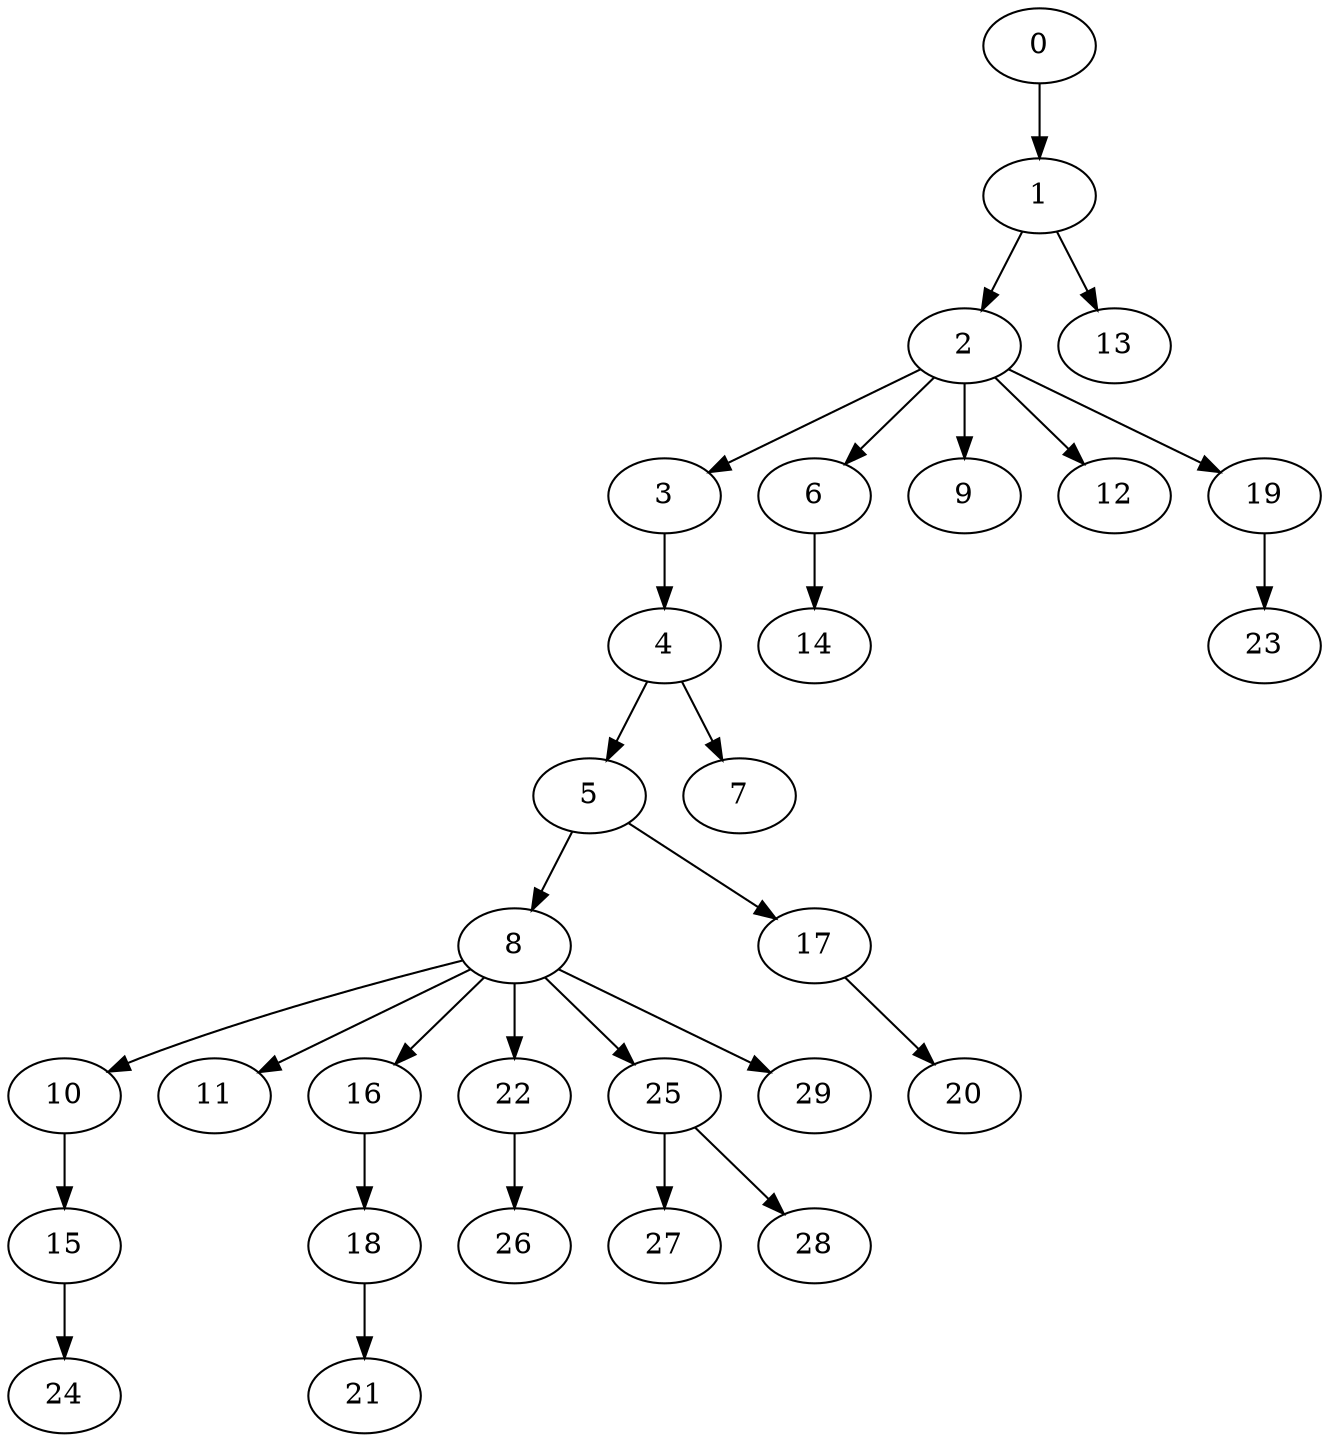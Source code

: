digraph {
	0 [label=0]
	1 [label=1]
	2 [label=2]
	3 [label=3]
	4 [label=4]
	5 [label=5]
	8 [label=8]
	10 [label=10]
	15 [label=15]
	24 [label=24]
	11 [label=11]
	16 [label=16]
	18 [label=18]
	21 [label=21]
	22 [label=22]
	26 [label=26]
	25 [label=25]
	27 [label=27]
	28 [label=28]
	29 [label=29]
	17 [label=17]
	20 [label=20]
	7 [label=7]
	6 [label=6]
	14 [label=14]
	9 [label=9]
	12 [label=12]
	19 [label=19]
	23 [label=23]
	13 [label=13]
	0 -> 1
	1 -> 2
	2 -> 3
	3 -> 4
	4 -> 5
	5 -> 8
	8 -> 10
	10 -> 15
	15 -> 24
	8 -> 11
	8 -> 16
	16 -> 18
	18 -> 21
	8 -> 22
	22 -> 26
	8 -> 25
	25 -> 27
	25 -> 28
	8 -> 29
	5 -> 17
	17 -> 20
	4 -> 7
	2 -> 6
	6 -> 14
	2 -> 9
	2 -> 12
	2 -> 19
	19 -> 23
	1 -> 13
}
